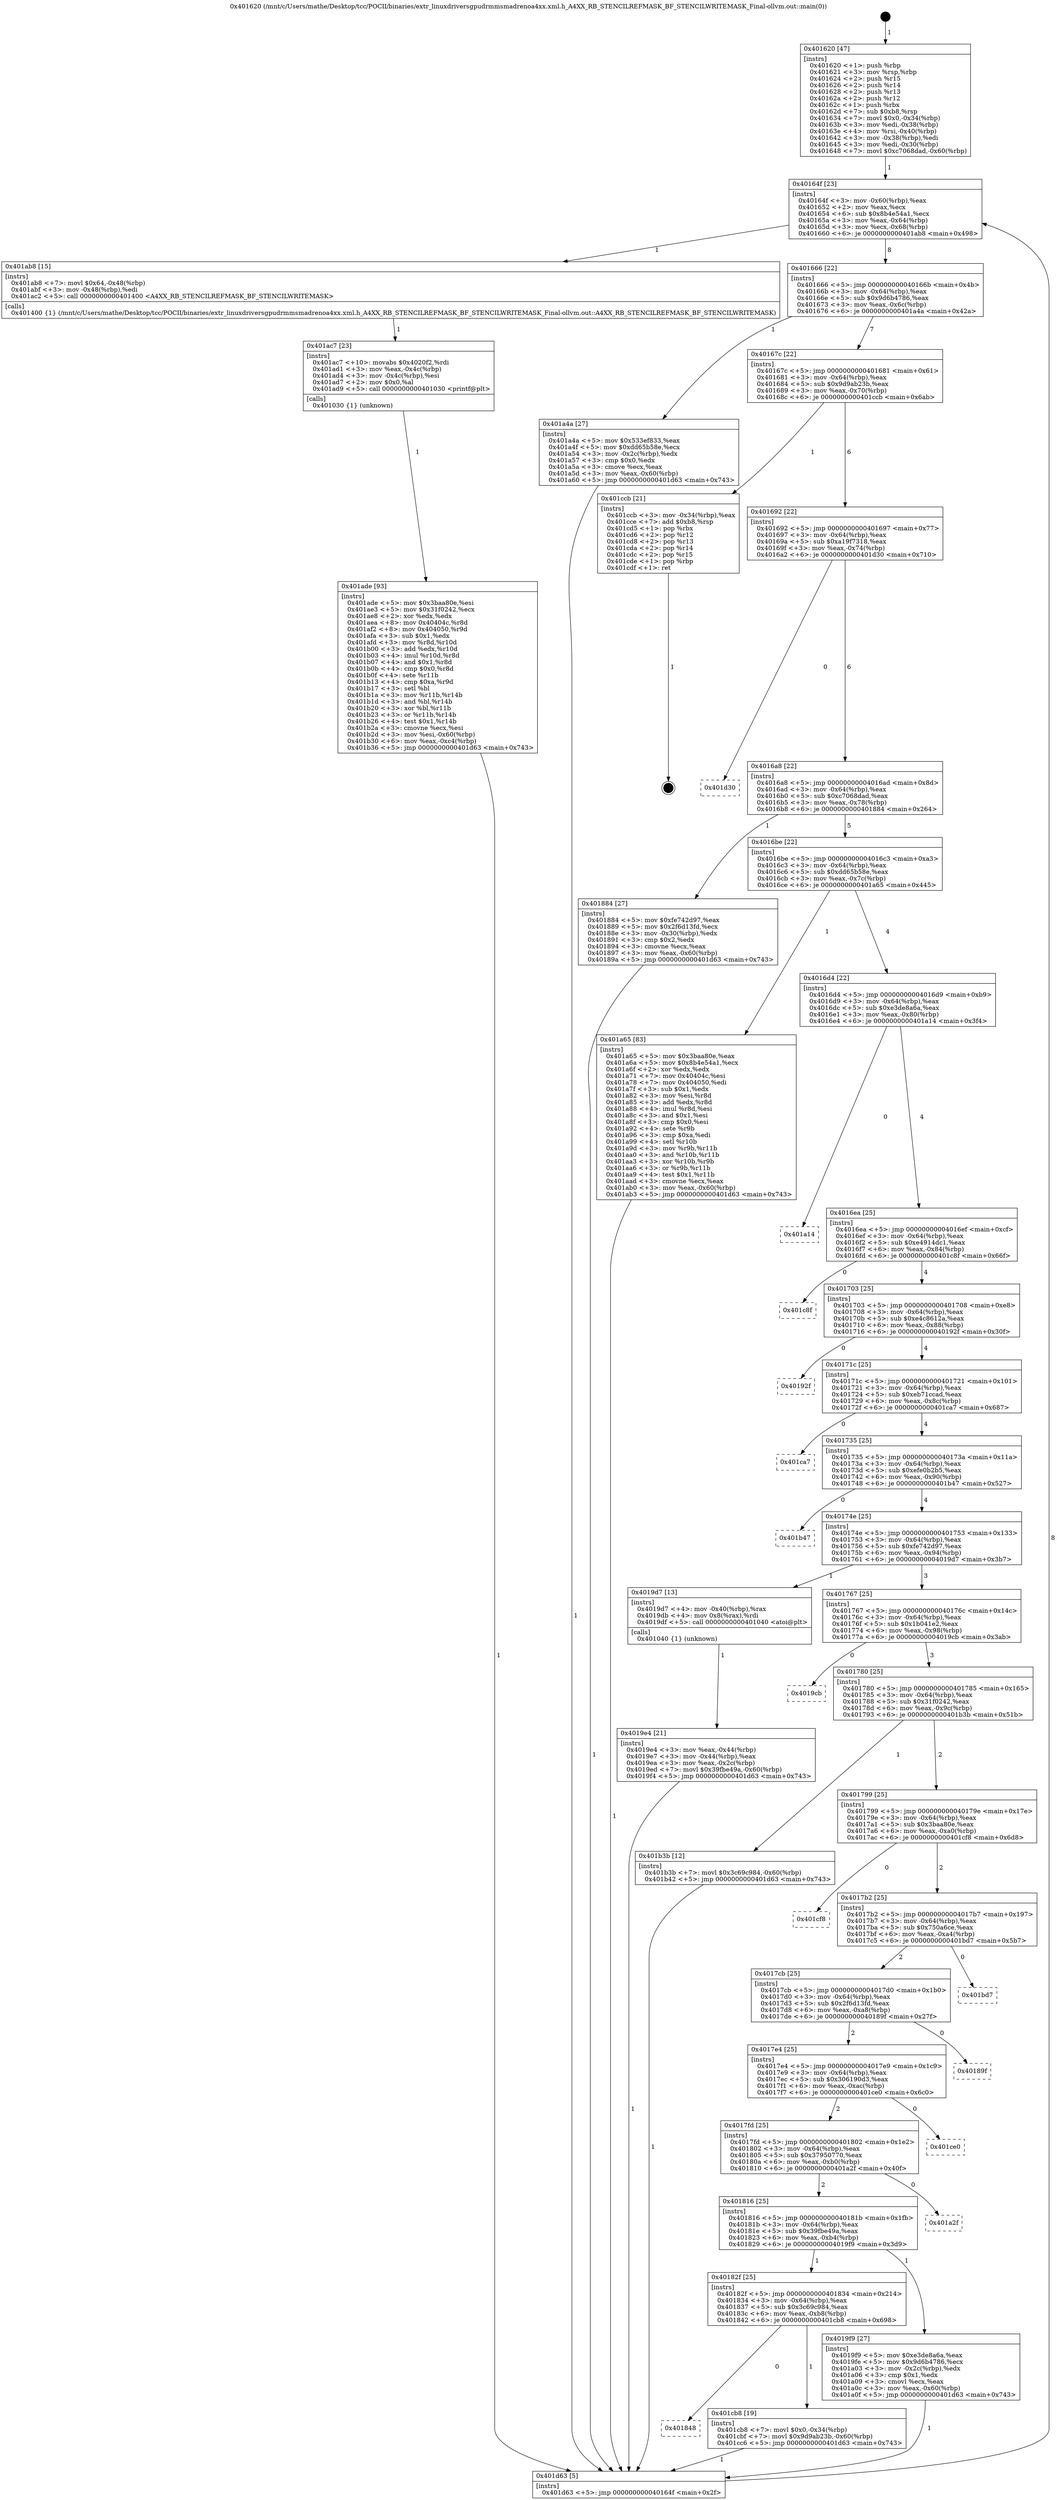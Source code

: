 digraph "0x401620" {
  label = "0x401620 (/mnt/c/Users/mathe/Desktop/tcc/POCII/binaries/extr_linuxdriversgpudrmmsmadrenoa4xx.xml.h_A4XX_RB_STENCILREFMASK_BF_STENCILWRITEMASK_Final-ollvm.out::main(0))"
  labelloc = "t"
  node[shape=record]

  Entry [label="",width=0.3,height=0.3,shape=circle,fillcolor=black,style=filled]
  "0x40164f" [label="{
     0x40164f [23]\l
     | [instrs]\l
     &nbsp;&nbsp;0x40164f \<+3\>: mov -0x60(%rbp),%eax\l
     &nbsp;&nbsp;0x401652 \<+2\>: mov %eax,%ecx\l
     &nbsp;&nbsp;0x401654 \<+6\>: sub $0x8b4e54a1,%ecx\l
     &nbsp;&nbsp;0x40165a \<+3\>: mov %eax,-0x64(%rbp)\l
     &nbsp;&nbsp;0x40165d \<+3\>: mov %ecx,-0x68(%rbp)\l
     &nbsp;&nbsp;0x401660 \<+6\>: je 0000000000401ab8 \<main+0x498\>\l
  }"]
  "0x401ab8" [label="{
     0x401ab8 [15]\l
     | [instrs]\l
     &nbsp;&nbsp;0x401ab8 \<+7\>: movl $0x64,-0x48(%rbp)\l
     &nbsp;&nbsp;0x401abf \<+3\>: mov -0x48(%rbp),%edi\l
     &nbsp;&nbsp;0x401ac2 \<+5\>: call 0000000000401400 \<A4XX_RB_STENCILREFMASK_BF_STENCILWRITEMASK\>\l
     | [calls]\l
     &nbsp;&nbsp;0x401400 \{1\} (/mnt/c/Users/mathe/Desktop/tcc/POCII/binaries/extr_linuxdriversgpudrmmsmadrenoa4xx.xml.h_A4XX_RB_STENCILREFMASK_BF_STENCILWRITEMASK_Final-ollvm.out::A4XX_RB_STENCILREFMASK_BF_STENCILWRITEMASK)\l
  }"]
  "0x401666" [label="{
     0x401666 [22]\l
     | [instrs]\l
     &nbsp;&nbsp;0x401666 \<+5\>: jmp 000000000040166b \<main+0x4b\>\l
     &nbsp;&nbsp;0x40166b \<+3\>: mov -0x64(%rbp),%eax\l
     &nbsp;&nbsp;0x40166e \<+5\>: sub $0x9d6b4786,%eax\l
     &nbsp;&nbsp;0x401673 \<+3\>: mov %eax,-0x6c(%rbp)\l
     &nbsp;&nbsp;0x401676 \<+6\>: je 0000000000401a4a \<main+0x42a\>\l
  }"]
  Exit [label="",width=0.3,height=0.3,shape=circle,fillcolor=black,style=filled,peripheries=2]
  "0x401a4a" [label="{
     0x401a4a [27]\l
     | [instrs]\l
     &nbsp;&nbsp;0x401a4a \<+5\>: mov $0x533ef833,%eax\l
     &nbsp;&nbsp;0x401a4f \<+5\>: mov $0xdd65b58e,%ecx\l
     &nbsp;&nbsp;0x401a54 \<+3\>: mov -0x2c(%rbp),%edx\l
     &nbsp;&nbsp;0x401a57 \<+3\>: cmp $0x0,%edx\l
     &nbsp;&nbsp;0x401a5a \<+3\>: cmove %ecx,%eax\l
     &nbsp;&nbsp;0x401a5d \<+3\>: mov %eax,-0x60(%rbp)\l
     &nbsp;&nbsp;0x401a60 \<+5\>: jmp 0000000000401d63 \<main+0x743\>\l
  }"]
  "0x40167c" [label="{
     0x40167c [22]\l
     | [instrs]\l
     &nbsp;&nbsp;0x40167c \<+5\>: jmp 0000000000401681 \<main+0x61\>\l
     &nbsp;&nbsp;0x401681 \<+3\>: mov -0x64(%rbp),%eax\l
     &nbsp;&nbsp;0x401684 \<+5\>: sub $0x9d9ab23b,%eax\l
     &nbsp;&nbsp;0x401689 \<+3\>: mov %eax,-0x70(%rbp)\l
     &nbsp;&nbsp;0x40168c \<+6\>: je 0000000000401ccb \<main+0x6ab\>\l
  }"]
  "0x401848" [label="{
     0x401848\l
  }", style=dashed]
  "0x401ccb" [label="{
     0x401ccb [21]\l
     | [instrs]\l
     &nbsp;&nbsp;0x401ccb \<+3\>: mov -0x34(%rbp),%eax\l
     &nbsp;&nbsp;0x401cce \<+7\>: add $0xb8,%rsp\l
     &nbsp;&nbsp;0x401cd5 \<+1\>: pop %rbx\l
     &nbsp;&nbsp;0x401cd6 \<+2\>: pop %r12\l
     &nbsp;&nbsp;0x401cd8 \<+2\>: pop %r13\l
     &nbsp;&nbsp;0x401cda \<+2\>: pop %r14\l
     &nbsp;&nbsp;0x401cdc \<+2\>: pop %r15\l
     &nbsp;&nbsp;0x401cde \<+1\>: pop %rbp\l
     &nbsp;&nbsp;0x401cdf \<+1\>: ret\l
  }"]
  "0x401692" [label="{
     0x401692 [22]\l
     | [instrs]\l
     &nbsp;&nbsp;0x401692 \<+5\>: jmp 0000000000401697 \<main+0x77\>\l
     &nbsp;&nbsp;0x401697 \<+3\>: mov -0x64(%rbp),%eax\l
     &nbsp;&nbsp;0x40169a \<+5\>: sub $0xa19f7318,%eax\l
     &nbsp;&nbsp;0x40169f \<+3\>: mov %eax,-0x74(%rbp)\l
     &nbsp;&nbsp;0x4016a2 \<+6\>: je 0000000000401d30 \<main+0x710\>\l
  }"]
  "0x401cb8" [label="{
     0x401cb8 [19]\l
     | [instrs]\l
     &nbsp;&nbsp;0x401cb8 \<+7\>: movl $0x0,-0x34(%rbp)\l
     &nbsp;&nbsp;0x401cbf \<+7\>: movl $0x9d9ab23b,-0x60(%rbp)\l
     &nbsp;&nbsp;0x401cc6 \<+5\>: jmp 0000000000401d63 \<main+0x743\>\l
  }"]
  "0x401d30" [label="{
     0x401d30\l
  }", style=dashed]
  "0x4016a8" [label="{
     0x4016a8 [22]\l
     | [instrs]\l
     &nbsp;&nbsp;0x4016a8 \<+5\>: jmp 00000000004016ad \<main+0x8d\>\l
     &nbsp;&nbsp;0x4016ad \<+3\>: mov -0x64(%rbp),%eax\l
     &nbsp;&nbsp;0x4016b0 \<+5\>: sub $0xc7068dad,%eax\l
     &nbsp;&nbsp;0x4016b5 \<+3\>: mov %eax,-0x78(%rbp)\l
     &nbsp;&nbsp;0x4016b8 \<+6\>: je 0000000000401884 \<main+0x264\>\l
  }"]
  "0x401ade" [label="{
     0x401ade [93]\l
     | [instrs]\l
     &nbsp;&nbsp;0x401ade \<+5\>: mov $0x3baa80e,%esi\l
     &nbsp;&nbsp;0x401ae3 \<+5\>: mov $0x31f0242,%ecx\l
     &nbsp;&nbsp;0x401ae8 \<+2\>: xor %edx,%edx\l
     &nbsp;&nbsp;0x401aea \<+8\>: mov 0x40404c,%r8d\l
     &nbsp;&nbsp;0x401af2 \<+8\>: mov 0x404050,%r9d\l
     &nbsp;&nbsp;0x401afa \<+3\>: sub $0x1,%edx\l
     &nbsp;&nbsp;0x401afd \<+3\>: mov %r8d,%r10d\l
     &nbsp;&nbsp;0x401b00 \<+3\>: add %edx,%r10d\l
     &nbsp;&nbsp;0x401b03 \<+4\>: imul %r10d,%r8d\l
     &nbsp;&nbsp;0x401b07 \<+4\>: and $0x1,%r8d\l
     &nbsp;&nbsp;0x401b0b \<+4\>: cmp $0x0,%r8d\l
     &nbsp;&nbsp;0x401b0f \<+4\>: sete %r11b\l
     &nbsp;&nbsp;0x401b13 \<+4\>: cmp $0xa,%r9d\l
     &nbsp;&nbsp;0x401b17 \<+3\>: setl %bl\l
     &nbsp;&nbsp;0x401b1a \<+3\>: mov %r11b,%r14b\l
     &nbsp;&nbsp;0x401b1d \<+3\>: and %bl,%r14b\l
     &nbsp;&nbsp;0x401b20 \<+3\>: xor %bl,%r11b\l
     &nbsp;&nbsp;0x401b23 \<+3\>: or %r11b,%r14b\l
     &nbsp;&nbsp;0x401b26 \<+4\>: test $0x1,%r14b\l
     &nbsp;&nbsp;0x401b2a \<+3\>: cmovne %ecx,%esi\l
     &nbsp;&nbsp;0x401b2d \<+3\>: mov %esi,-0x60(%rbp)\l
     &nbsp;&nbsp;0x401b30 \<+6\>: mov %eax,-0xc4(%rbp)\l
     &nbsp;&nbsp;0x401b36 \<+5\>: jmp 0000000000401d63 \<main+0x743\>\l
  }"]
  "0x401884" [label="{
     0x401884 [27]\l
     | [instrs]\l
     &nbsp;&nbsp;0x401884 \<+5\>: mov $0xfe742d97,%eax\l
     &nbsp;&nbsp;0x401889 \<+5\>: mov $0x2f6d13fd,%ecx\l
     &nbsp;&nbsp;0x40188e \<+3\>: mov -0x30(%rbp),%edx\l
     &nbsp;&nbsp;0x401891 \<+3\>: cmp $0x2,%edx\l
     &nbsp;&nbsp;0x401894 \<+3\>: cmovne %ecx,%eax\l
     &nbsp;&nbsp;0x401897 \<+3\>: mov %eax,-0x60(%rbp)\l
     &nbsp;&nbsp;0x40189a \<+5\>: jmp 0000000000401d63 \<main+0x743\>\l
  }"]
  "0x4016be" [label="{
     0x4016be [22]\l
     | [instrs]\l
     &nbsp;&nbsp;0x4016be \<+5\>: jmp 00000000004016c3 \<main+0xa3\>\l
     &nbsp;&nbsp;0x4016c3 \<+3\>: mov -0x64(%rbp),%eax\l
     &nbsp;&nbsp;0x4016c6 \<+5\>: sub $0xdd65b58e,%eax\l
     &nbsp;&nbsp;0x4016cb \<+3\>: mov %eax,-0x7c(%rbp)\l
     &nbsp;&nbsp;0x4016ce \<+6\>: je 0000000000401a65 \<main+0x445\>\l
  }"]
  "0x401d63" [label="{
     0x401d63 [5]\l
     | [instrs]\l
     &nbsp;&nbsp;0x401d63 \<+5\>: jmp 000000000040164f \<main+0x2f\>\l
  }"]
  "0x401620" [label="{
     0x401620 [47]\l
     | [instrs]\l
     &nbsp;&nbsp;0x401620 \<+1\>: push %rbp\l
     &nbsp;&nbsp;0x401621 \<+3\>: mov %rsp,%rbp\l
     &nbsp;&nbsp;0x401624 \<+2\>: push %r15\l
     &nbsp;&nbsp;0x401626 \<+2\>: push %r14\l
     &nbsp;&nbsp;0x401628 \<+2\>: push %r13\l
     &nbsp;&nbsp;0x40162a \<+2\>: push %r12\l
     &nbsp;&nbsp;0x40162c \<+1\>: push %rbx\l
     &nbsp;&nbsp;0x40162d \<+7\>: sub $0xb8,%rsp\l
     &nbsp;&nbsp;0x401634 \<+7\>: movl $0x0,-0x34(%rbp)\l
     &nbsp;&nbsp;0x40163b \<+3\>: mov %edi,-0x38(%rbp)\l
     &nbsp;&nbsp;0x40163e \<+4\>: mov %rsi,-0x40(%rbp)\l
     &nbsp;&nbsp;0x401642 \<+3\>: mov -0x38(%rbp),%edi\l
     &nbsp;&nbsp;0x401645 \<+3\>: mov %edi,-0x30(%rbp)\l
     &nbsp;&nbsp;0x401648 \<+7\>: movl $0xc7068dad,-0x60(%rbp)\l
  }"]
  "0x401ac7" [label="{
     0x401ac7 [23]\l
     | [instrs]\l
     &nbsp;&nbsp;0x401ac7 \<+10\>: movabs $0x4020f2,%rdi\l
     &nbsp;&nbsp;0x401ad1 \<+3\>: mov %eax,-0x4c(%rbp)\l
     &nbsp;&nbsp;0x401ad4 \<+3\>: mov -0x4c(%rbp),%esi\l
     &nbsp;&nbsp;0x401ad7 \<+2\>: mov $0x0,%al\l
     &nbsp;&nbsp;0x401ad9 \<+5\>: call 0000000000401030 \<printf@plt\>\l
     | [calls]\l
     &nbsp;&nbsp;0x401030 \{1\} (unknown)\l
  }"]
  "0x401a65" [label="{
     0x401a65 [83]\l
     | [instrs]\l
     &nbsp;&nbsp;0x401a65 \<+5\>: mov $0x3baa80e,%eax\l
     &nbsp;&nbsp;0x401a6a \<+5\>: mov $0x8b4e54a1,%ecx\l
     &nbsp;&nbsp;0x401a6f \<+2\>: xor %edx,%edx\l
     &nbsp;&nbsp;0x401a71 \<+7\>: mov 0x40404c,%esi\l
     &nbsp;&nbsp;0x401a78 \<+7\>: mov 0x404050,%edi\l
     &nbsp;&nbsp;0x401a7f \<+3\>: sub $0x1,%edx\l
     &nbsp;&nbsp;0x401a82 \<+3\>: mov %esi,%r8d\l
     &nbsp;&nbsp;0x401a85 \<+3\>: add %edx,%r8d\l
     &nbsp;&nbsp;0x401a88 \<+4\>: imul %r8d,%esi\l
     &nbsp;&nbsp;0x401a8c \<+3\>: and $0x1,%esi\l
     &nbsp;&nbsp;0x401a8f \<+3\>: cmp $0x0,%esi\l
     &nbsp;&nbsp;0x401a92 \<+4\>: sete %r9b\l
     &nbsp;&nbsp;0x401a96 \<+3\>: cmp $0xa,%edi\l
     &nbsp;&nbsp;0x401a99 \<+4\>: setl %r10b\l
     &nbsp;&nbsp;0x401a9d \<+3\>: mov %r9b,%r11b\l
     &nbsp;&nbsp;0x401aa0 \<+3\>: and %r10b,%r11b\l
     &nbsp;&nbsp;0x401aa3 \<+3\>: xor %r10b,%r9b\l
     &nbsp;&nbsp;0x401aa6 \<+3\>: or %r9b,%r11b\l
     &nbsp;&nbsp;0x401aa9 \<+4\>: test $0x1,%r11b\l
     &nbsp;&nbsp;0x401aad \<+3\>: cmovne %ecx,%eax\l
     &nbsp;&nbsp;0x401ab0 \<+3\>: mov %eax,-0x60(%rbp)\l
     &nbsp;&nbsp;0x401ab3 \<+5\>: jmp 0000000000401d63 \<main+0x743\>\l
  }"]
  "0x4016d4" [label="{
     0x4016d4 [22]\l
     | [instrs]\l
     &nbsp;&nbsp;0x4016d4 \<+5\>: jmp 00000000004016d9 \<main+0xb9\>\l
     &nbsp;&nbsp;0x4016d9 \<+3\>: mov -0x64(%rbp),%eax\l
     &nbsp;&nbsp;0x4016dc \<+5\>: sub $0xe3de8a6a,%eax\l
     &nbsp;&nbsp;0x4016e1 \<+3\>: mov %eax,-0x80(%rbp)\l
     &nbsp;&nbsp;0x4016e4 \<+6\>: je 0000000000401a14 \<main+0x3f4\>\l
  }"]
  "0x40182f" [label="{
     0x40182f [25]\l
     | [instrs]\l
     &nbsp;&nbsp;0x40182f \<+5\>: jmp 0000000000401834 \<main+0x214\>\l
     &nbsp;&nbsp;0x401834 \<+3\>: mov -0x64(%rbp),%eax\l
     &nbsp;&nbsp;0x401837 \<+5\>: sub $0x3c69c984,%eax\l
     &nbsp;&nbsp;0x40183c \<+6\>: mov %eax,-0xb8(%rbp)\l
     &nbsp;&nbsp;0x401842 \<+6\>: je 0000000000401cb8 \<main+0x698\>\l
  }"]
  "0x401a14" [label="{
     0x401a14\l
  }", style=dashed]
  "0x4016ea" [label="{
     0x4016ea [25]\l
     | [instrs]\l
     &nbsp;&nbsp;0x4016ea \<+5\>: jmp 00000000004016ef \<main+0xcf\>\l
     &nbsp;&nbsp;0x4016ef \<+3\>: mov -0x64(%rbp),%eax\l
     &nbsp;&nbsp;0x4016f2 \<+5\>: sub $0xe4914dc1,%eax\l
     &nbsp;&nbsp;0x4016f7 \<+6\>: mov %eax,-0x84(%rbp)\l
     &nbsp;&nbsp;0x4016fd \<+6\>: je 0000000000401c8f \<main+0x66f\>\l
  }"]
  "0x4019f9" [label="{
     0x4019f9 [27]\l
     | [instrs]\l
     &nbsp;&nbsp;0x4019f9 \<+5\>: mov $0xe3de8a6a,%eax\l
     &nbsp;&nbsp;0x4019fe \<+5\>: mov $0x9d6b4786,%ecx\l
     &nbsp;&nbsp;0x401a03 \<+3\>: mov -0x2c(%rbp),%edx\l
     &nbsp;&nbsp;0x401a06 \<+3\>: cmp $0x1,%edx\l
     &nbsp;&nbsp;0x401a09 \<+3\>: cmovl %ecx,%eax\l
     &nbsp;&nbsp;0x401a0c \<+3\>: mov %eax,-0x60(%rbp)\l
     &nbsp;&nbsp;0x401a0f \<+5\>: jmp 0000000000401d63 \<main+0x743\>\l
  }"]
  "0x401c8f" [label="{
     0x401c8f\l
  }", style=dashed]
  "0x401703" [label="{
     0x401703 [25]\l
     | [instrs]\l
     &nbsp;&nbsp;0x401703 \<+5\>: jmp 0000000000401708 \<main+0xe8\>\l
     &nbsp;&nbsp;0x401708 \<+3\>: mov -0x64(%rbp),%eax\l
     &nbsp;&nbsp;0x40170b \<+5\>: sub $0xe4c8612a,%eax\l
     &nbsp;&nbsp;0x401710 \<+6\>: mov %eax,-0x88(%rbp)\l
     &nbsp;&nbsp;0x401716 \<+6\>: je 000000000040192f \<main+0x30f\>\l
  }"]
  "0x401816" [label="{
     0x401816 [25]\l
     | [instrs]\l
     &nbsp;&nbsp;0x401816 \<+5\>: jmp 000000000040181b \<main+0x1fb\>\l
     &nbsp;&nbsp;0x40181b \<+3\>: mov -0x64(%rbp),%eax\l
     &nbsp;&nbsp;0x40181e \<+5\>: sub $0x39fbe49a,%eax\l
     &nbsp;&nbsp;0x401823 \<+6\>: mov %eax,-0xb4(%rbp)\l
     &nbsp;&nbsp;0x401829 \<+6\>: je 00000000004019f9 \<main+0x3d9\>\l
  }"]
  "0x40192f" [label="{
     0x40192f\l
  }", style=dashed]
  "0x40171c" [label="{
     0x40171c [25]\l
     | [instrs]\l
     &nbsp;&nbsp;0x40171c \<+5\>: jmp 0000000000401721 \<main+0x101\>\l
     &nbsp;&nbsp;0x401721 \<+3\>: mov -0x64(%rbp),%eax\l
     &nbsp;&nbsp;0x401724 \<+5\>: sub $0xeb71ccad,%eax\l
     &nbsp;&nbsp;0x401729 \<+6\>: mov %eax,-0x8c(%rbp)\l
     &nbsp;&nbsp;0x40172f \<+6\>: je 0000000000401ca7 \<main+0x687\>\l
  }"]
  "0x401a2f" [label="{
     0x401a2f\l
  }", style=dashed]
  "0x401ca7" [label="{
     0x401ca7\l
  }", style=dashed]
  "0x401735" [label="{
     0x401735 [25]\l
     | [instrs]\l
     &nbsp;&nbsp;0x401735 \<+5\>: jmp 000000000040173a \<main+0x11a\>\l
     &nbsp;&nbsp;0x40173a \<+3\>: mov -0x64(%rbp),%eax\l
     &nbsp;&nbsp;0x40173d \<+5\>: sub $0xefe0b2b5,%eax\l
     &nbsp;&nbsp;0x401742 \<+6\>: mov %eax,-0x90(%rbp)\l
     &nbsp;&nbsp;0x401748 \<+6\>: je 0000000000401b47 \<main+0x527\>\l
  }"]
  "0x4017fd" [label="{
     0x4017fd [25]\l
     | [instrs]\l
     &nbsp;&nbsp;0x4017fd \<+5\>: jmp 0000000000401802 \<main+0x1e2\>\l
     &nbsp;&nbsp;0x401802 \<+3\>: mov -0x64(%rbp),%eax\l
     &nbsp;&nbsp;0x401805 \<+5\>: sub $0x37950770,%eax\l
     &nbsp;&nbsp;0x40180a \<+6\>: mov %eax,-0xb0(%rbp)\l
     &nbsp;&nbsp;0x401810 \<+6\>: je 0000000000401a2f \<main+0x40f\>\l
  }"]
  "0x401b47" [label="{
     0x401b47\l
  }", style=dashed]
  "0x40174e" [label="{
     0x40174e [25]\l
     | [instrs]\l
     &nbsp;&nbsp;0x40174e \<+5\>: jmp 0000000000401753 \<main+0x133\>\l
     &nbsp;&nbsp;0x401753 \<+3\>: mov -0x64(%rbp),%eax\l
     &nbsp;&nbsp;0x401756 \<+5\>: sub $0xfe742d97,%eax\l
     &nbsp;&nbsp;0x40175b \<+6\>: mov %eax,-0x94(%rbp)\l
     &nbsp;&nbsp;0x401761 \<+6\>: je 00000000004019d7 \<main+0x3b7\>\l
  }"]
  "0x401ce0" [label="{
     0x401ce0\l
  }", style=dashed]
  "0x4019d7" [label="{
     0x4019d7 [13]\l
     | [instrs]\l
     &nbsp;&nbsp;0x4019d7 \<+4\>: mov -0x40(%rbp),%rax\l
     &nbsp;&nbsp;0x4019db \<+4\>: mov 0x8(%rax),%rdi\l
     &nbsp;&nbsp;0x4019df \<+5\>: call 0000000000401040 \<atoi@plt\>\l
     | [calls]\l
     &nbsp;&nbsp;0x401040 \{1\} (unknown)\l
  }"]
  "0x401767" [label="{
     0x401767 [25]\l
     | [instrs]\l
     &nbsp;&nbsp;0x401767 \<+5\>: jmp 000000000040176c \<main+0x14c\>\l
     &nbsp;&nbsp;0x40176c \<+3\>: mov -0x64(%rbp),%eax\l
     &nbsp;&nbsp;0x40176f \<+5\>: sub $0x1b041e2,%eax\l
     &nbsp;&nbsp;0x401774 \<+6\>: mov %eax,-0x98(%rbp)\l
     &nbsp;&nbsp;0x40177a \<+6\>: je 00000000004019cb \<main+0x3ab\>\l
  }"]
  "0x4019e4" [label="{
     0x4019e4 [21]\l
     | [instrs]\l
     &nbsp;&nbsp;0x4019e4 \<+3\>: mov %eax,-0x44(%rbp)\l
     &nbsp;&nbsp;0x4019e7 \<+3\>: mov -0x44(%rbp),%eax\l
     &nbsp;&nbsp;0x4019ea \<+3\>: mov %eax,-0x2c(%rbp)\l
     &nbsp;&nbsp;0x4019ed \<+7\>: movl $0x39fbe49a,-0x60(%rbp)\l
     &nbsp;&nbsp;0x4019f4 \<+5\>: jmp 0000000000401d63 \<main+0x743\>\l
  }"]
  "0x4017e4" [label="{
     0x4017e4 [25]\l
     | [instrs]\l
     &nbsp;&nbsp;0x4017e4 \<+5\>: jmp 00000000004017e9 \<main+0x1c9\>\l
     &nbsp;&nbsp;0x4017e9 \<+3\>: mov -0x64(%rbp),%eax\l
     &nbsp;&nbsp;0x4017ec \<+5\>: sub $0x306190d3,%eax\l
     &nbsp;&nbsp;0x4017f1 \<+6\>: mov %eax,-0xac(%rbp)\l
     &nbsp;&nbsp;0x4017f7 \<+6\>: je 0000000000401ce0 \<main+0x6c0\>\l
  }"]
  "0x4019cb" [label="{
     0x4019cb\l
  }", style=dashed]
  "0x401780" [label="{
     0x401780 [25]\l
     | [instrs]\l
     &nbsp;&nbsp;0x401780 \<+5\>: jmp 0000000000401785 \<main+0x165\>\l
     &nbsp;&nbsp;0x401785 \<+3\>: mov -0x64(%rbp),%eax\l
     &nbsp;&nbsp;0x401788 \<+5\>: sub $0x31f0242,%eax\l
     &nbsp;&nbsp;0x40178d \<+6\>: mov %eax,-0x9c(%rbp)\l
     &nbsp;&nbsp;0x401793 \<+6\>: je 0000000000401b3b \<main+0x51b\>\l
  }"]
  "0x40189f" [label="{
     0x40189f\l
  }", style=dashed]
  "0x401b3b" [label="{
     0x401b3b [12]\l
     | [instrs]\l
     &nbsp;&nbsp;0x401b3b \<+7\>: movl $0x3c69c984,-0x60(%rbp)\l
     &nbsp;&nbsp;0x401b42 \<+5\>: jmp 0000000000401d63 \<main+0x743\>\l
  }"]
  "0x401799" [label="{
     0x401799 [25]\l
     | [instrs]\l
     &nbsp;&nbsp;0x401799 \<+5\>: jmp 000000000040179e \<main+0x17e\>\l
     &nbsp;&nbsp;0x40179e \<+3\>: mov -0x64(%rbp),%eax\l
     &nbsp;&nbsp;0x4017a1 \<+5\>: sub $0x3baa80e,%eax\l
     &nbsp;&nbsp;0x4017a6 \<+6\>: mov %eax,-0xa0(%rbp)\l
     &nbsp;&nbsp;0x4017ac \<+6\>: je 0000000000401cf8 \<main+0x6d8\>\l
  }"]
  "0x4017cb" [label="{
     0x4017cb [25]\l
     | [instrs]\l
     &nbsp;&nbsp;0x4017cb \<+5\>: jmp 00000000004017d0 \<main+0x1b0\>\l
     &nbsp;&nbsp;0x4017d0 \<+3\>: mov -0x64(%rbp),%eax\l
     &nbsp;&nbsp;0x4017d3 \<+5\>: sub $0x2f6d13fd,%eax\l
     &nbsp;&nbsp;0x4017d8 \<+6\>: mov %eax,-0xa8(%rbp)\l
     &nbsp;&nbsp;0x4017de \<+6\>: je 000000000040189f \<main+0x27f\>\l
  }"]
  "0x401cf8" [label="{
     0x401cf8\l
  }", style=dashed]
  "0x4017b2" [label="{
     0x4017b2 [25]\l
     | [instrs]\l
     &nbsp;&nbsp;0x4017b2 \<+5\>: jmp 00000000004017b7 \<main+0x197\>\l
     &nbsp;&nbsp;0x4017b7 \<+3\>: mov -0x64(%rbp),%eax\l
     &nbsp;&nbsp;0x4017ba \<+5\>: sub $0x750a6ce,%eax\l
     &nbsp;&nbsp;0x4017bf \<+6\>: mov %eax,-0xa4(%rbp)\l
     &nbsp;&nbsp;0x4017c5 \<+6\>: je 0000000000401bd7 \<main+0x5b7\>\l
  }"]
  "0x401bd7" [label="{
     0x401bd7\l
  }", style=dashed]
  Entry -> "0x401620" [label=" 1"]
  "0x40164f" -> "0x401ab8" [label=" 1"]
  "0x40164f" -> "0x401666" [label=" 8"]
  "0x401ccb" -> Exit [label=" 1"]
  "0x401666" -> "0x401a4a" [label=" 1"]
  "0x401666" -> "0x40167c" [label=" 7"]
  "0x401cb8" -> "0x401d63" [label=" 1"]
  "0x40167c" -> "0x401ccb" [label=" 1"]
  "0x40167c" -> "0x401692" [label=" 6"]
  "0x40182f" -> "0x401848" [label=" 0"]
  "0x401692" -> "0x401d30" [label=" 0"]
  "0x401692" -> "0x4016a8" [label=" 6"]
  "0x40182f" -> "0x401cb8" [label=" 1"]
  "0x4016a8" -> "0x401884" [label=" 1"]
  "0x4016a8" -> "0x4016be" [label=" 5"]
  "0x401884" -> "0x401d63" [label=" 1"]
  "0x401620" -> "0x40164f" [label=" 1"]
  "0x401d63" -> "0x40164f" [label=" 8"]
  "0x401b3b" -> "0x401d63" [label=" 1"]
  "0x4016be" -> "0x401a65" [label=" 1"]
  "0x4016be" -> "0x4016d4" [label=" 4"]
  "0x401ade" -> "0x401d63" [label=" 1"]
  "0x4016d4" -> "0x401a14" [label=" 0"]
  "0x4016d4" -> "0x4016ea" [label=" 4"]
  "0x401ac7" -> "0x401ade" [label=" 1"]
  "0x4016ea" -> "0x401c8f" [label=" 0"]
  "0x4016ea" -> "0x401703" [label=" 4"]
  "0x401ab8" -> "0x401ac7" [label=" 1"]
  "0x401703" -> "0x40192f" [label=" 0"]
  "0x401703" -> "0x40171c" [label=" 4"]
  "0x401a4a" -> "0x401d63" [label=" 1"]
  "0x40171c" -> "0x401ca7" [label=" 0"]
  "0x40171c" -> "0x401735" [label=" 4"]
  "0x4019f9" -> "0x401d63" [label=" 1"]
  "0x401735" -> "0x401b47" [label=" 0"]
  "0x401735" -> "0x40174e" [label=" 4"]
  "0x401816" -> "0x4019f9" [label=" 1"]
  "0x40174e" -> "0x4019d7" [label=" 1"]
  "0x40174e" -> "0x401767" [label=" 3"]
  "0x4019d7" -> "0x4019e4" [label=" 1"]
  "0x4019e4" -> "0x401d63" [label=" 1"]
  "0x401a65" -> "0x401d63" [label=" 1"]
  "0x401767" -> "0x4019cb" [label=" 0"]
  "0x401767" -> "0x401780" [label=" 3"]
  "0x4017fd" -> "0x401a2f" [label=" 0"]
  "0x401780" -> "0x401b3b" [label=" 1"]
  "0x401780" -> "0x401799" [label=" 2"]
  "0x401816" -> "0x40182f" [label=" 1"]
  "0x401799" -> "0x401cf8" [label=" 0"]
  "0x401799" -> "0x4017b2" [label=" 2"]
  "0x4017e4" -> "0x401ce0" [label=" 0"]
  "0x4017b2" -> "0x401bd7" [label=" 0"]
  "0x4017b2" -> "0x4017cb" [label=" 2"]
  "0x4017e4" -> "0x4017fd" [label=" 2"]
  "0x4017cb" -> "0x40189f" [label=" 0"]
  "0x4017cb" -> "0x4017e4" [label=" 2"]
  "0x4017fd" -> "0x401816" [label=" 2"]
}
